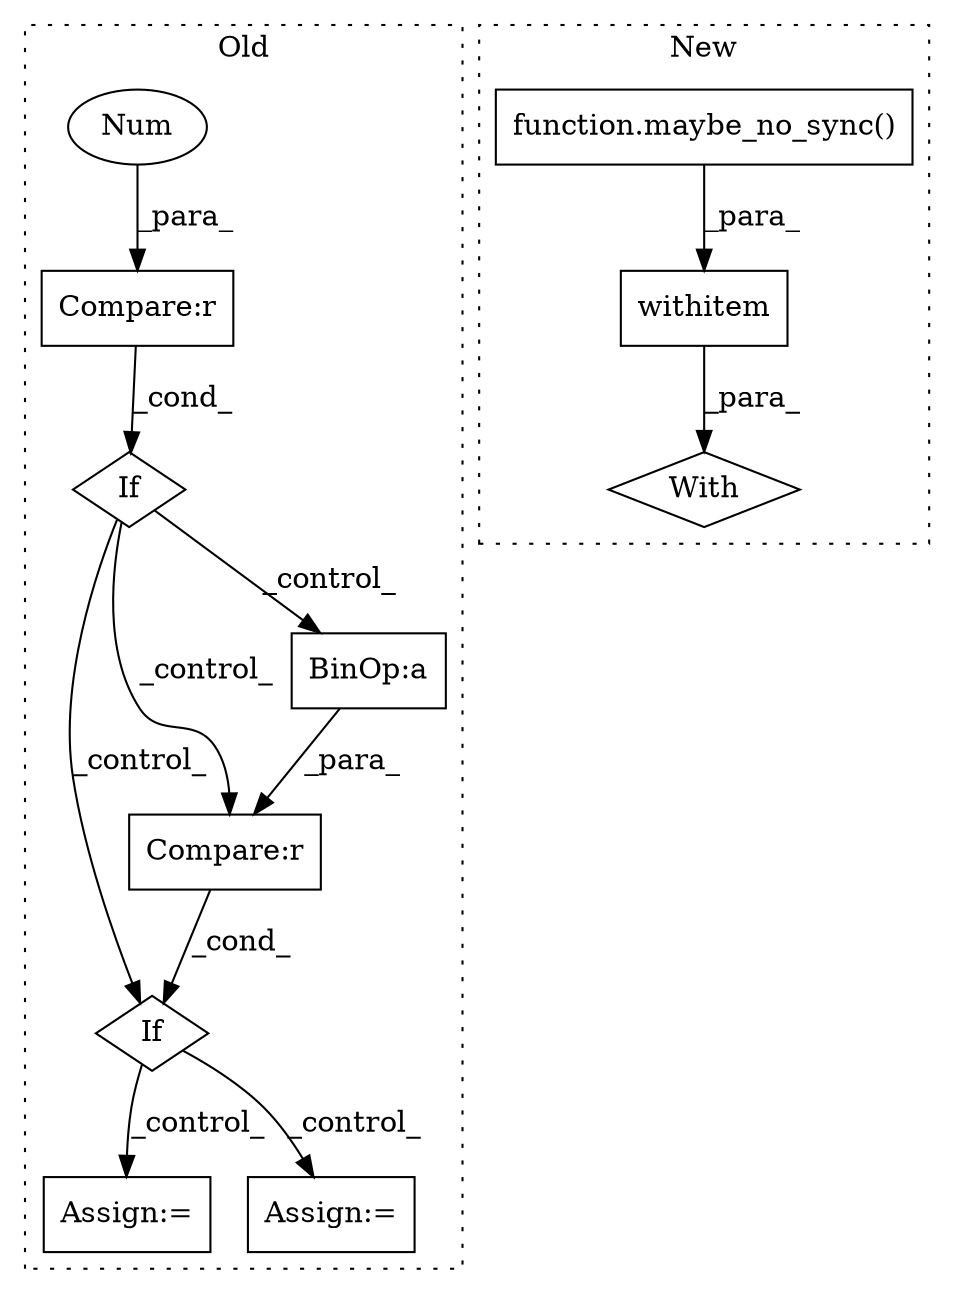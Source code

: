 digraph G {
subgraph cluster0 {
1 [label="If" a="96" s="9963" l="3" shape="diamond"];
4 [label="Assign:=" a="68" s="10447" l="3" shape="box"];
5 [label="Compare:r" a="40" s="9966" l="36" shape="box"];
6 [label="Assign:=" a="68" s="10532" l="3" shape="box"];
7 [label="Num" a="76" s="10001" l="1" shape="ellipse"];
8 [label="If" a="96" s="10371" l="3" shape="diamond"];
9 [label="Compare:r" a="40" s="10374" l="20" shape="box"];
10 [label="BinOp:a" a="82" s="10390" l="3" shape="box"];
label = "Old";
style="dotted";
}
subgraph cluster1 {
2 [label="With" a="39" s="10591,10609" l="5,67" shape="diamond"];
3 [label="withitem" a="49" s="10596" l="13" shape="box"];
11 [label="function.maybe_no_sync()" a="75" s="10596" l="15" shape="box"];
label = "New";
style="dotted";
}
1 -> 10 [label="_control_"];
1 -> 8 [label="_control_"];
1 -> 9 [label="_control_"];
3 -> 2 [label="_para_"];
5 -> 1 [label="_cond_"];
7 -> 5 [label="_para_"];
8 -> 6 [label="_control_"];
8 -> 4 [label="_control_"];
9 -> 8 [label="_cond_"];
10 -> 9 [label="_para_"];
11 -> 3 [label="_para_"];
}